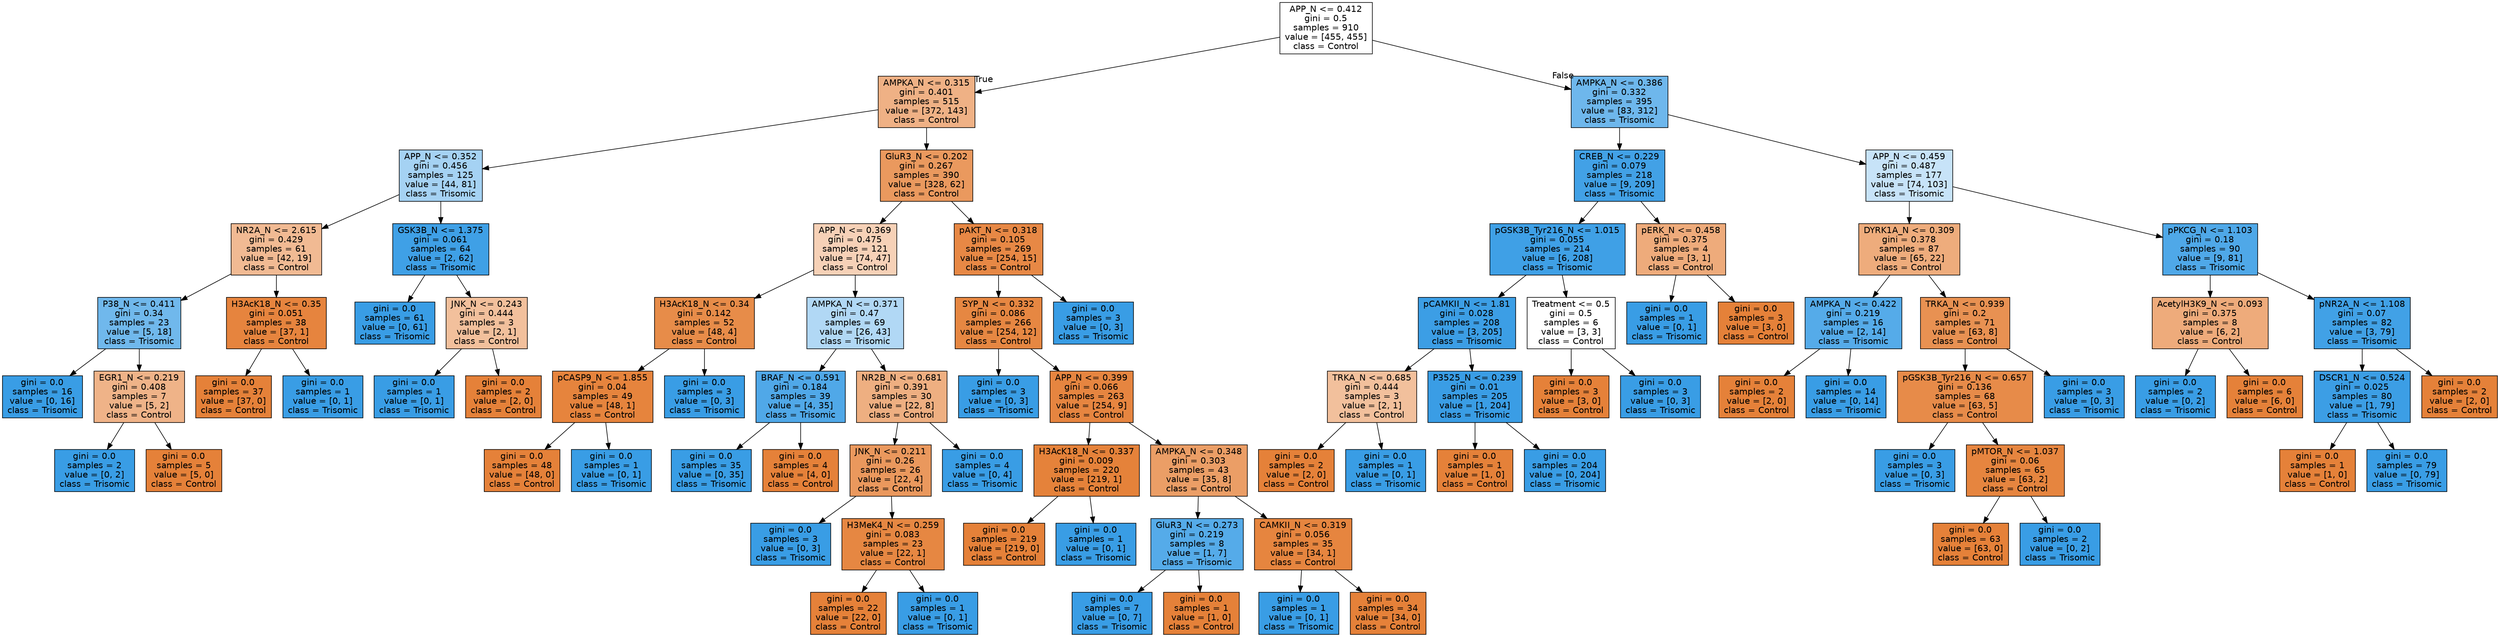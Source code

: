 digraph Tree {
node [shape=box, style="filled", color="black", fontname="helvetica"] ;
edge [fontname="helvetica"] ;
0 [label="APP_N <= 0.412\ngini = 0.5\nsamples = 910\nvalue = [455, 455]\nclass = Control", fillcolor="#ffffff"] ;
1 [label="AMPKA_N <= 0.315\ngini = 0.401\nsamples = 515\nvalue = [372, 143]\nclass = Control", fillcolor="#efb185"] ;
0 -> 1 [labeldistance=2.5, labelangle=45, headlabel="True"] ;
2 [label="APP_N <= 0.352\ngini = 0.456\nsamples = 125\nvalue = [44, 81]\nclass = Trisomic", fillcolor="#a5d2f3"] ;
1 -> 2 ;
3 [label="NR2A_N <= 2.615\ngini = 0.429\nsamples = 61\nvalue = [42, 19]\nclass = Control", fillcolor="#f1ba93"] ;
2 -> 3 ;
4 [label="P38_N <= 0.411\ngini = 0.34\nsamples = 23\nvalue = [5, 18]\nclass = Trisomic", fillcolor="#70b8ec"] ;
3 -> 4 ;
5 [label="gini = 0.0\nsamples = 16\nvalue = [0, 16]\nclass = Trisomic", fillcolor="#399de5"] ;
4 -> 5 ;
6 [label="EGR1_N <= 0.219\ngini = 0.408\nsamples = 7\nvalue = [5, 2]\nclass = Control", fillcolor="#efb388"] ;
4 -> 6 ;
7 [label="gini = 0.0\nsamples = 2\nvalue = [0, 2]\nclass = Trisomic", fillcolor="#399de5"] ;
6 -> 7 ;
8 [label="gini = 0.0\nsamples = 5\nvalue = [5, 0]\nclass = Control", fillcolor="#e58139"] ;
6 -> 8 ;
9 [label="H3AcK18_N <= 0.35\ngini = 0.051\nsamples = 38\nvalue = [37, 1]\nclass = Control", fillcolor="#e6843e"] ;
3 -> 9 ;
10 [label="gini = 0.0\nsamples = 37\nvalue = [37, 0]\nclass = Control", fillcolor="#e58139"] ;
9 -> 10 ;
11 [label="gini = 0.0\nsamples = 1\nvalue = [0, 1]\nclass = Trisomic", fillcolor="#399de5"] ;
9 -> 11 ;
12 [label="GSK3B_N <= 1.375\ngini = 0.061\nsamples = 64\nvalue = [2, 62]\nclass = Trisomic", fillcolor="#3fa0e6"] ;
2 -> 12 ;
13 [label="gini = 0.0\nsamples = 61\nvalue = [0, 61]\nclass = Trisomic", fillcolor="#399de5"] ;
12 -> 13 ;
14 [label="JNK_N <= 0.243\ngini = 0.444\nsamples = 3\nvalue = [2, 1]\nclass = Control", fillcolor="#f2c09c"] ;
12 -> 14 ;
15 [label="gini = 0.0\nsamples = 1\nvalue = [0, 1]\nclass = Trisomic", fillcolor="#399de5"] ;
14 -> 15 ;
16 [label="gini = 0.0\nsamples = 2\nvalue = [2, 0]\nclass = Control", fillcolor="#e58139"] ;
14 -> 16 ;
17 [label="GluR3_N <= 0.202\ngini = 0.267\nsamples = 390\nvalue = [328, 62]\nclass = Control", fillcolor="#ea995e"] ;
1 -> 17 ;
18 [label="APP_N <= 0.369\ngini = 0.475\nsamples = 121\nvalue = [74, 47]\nclass = Control", fillcolor="#f6d1b7"] ;
17 -> 18 ;
19 [label="H3AcK18_N <= 0.34\ngini = 0.142\nsamples = 52\nvalue = [48, 4]\nclass = Control", fillcolor="#e78c49"] ;
18 -> 19 ;
20 [label="pCASP9_N <= 1.855\ngini = 0.04\nsamples = 49\nvalue = [48, 1]\nclass = Control", fillcolor="#e6843d"] ;
19 -> 20 ;
21 [label="gini = 0.0\nsamples = 48\nvalue = [48, 0]\nclass = Control", fillcolor="#e58139"] ;
20 -> 21 ;
22 [label="gini = 0.0\nsamples = 1\nvalue = [0, 1]\nclass = Trisomic", fillcolor="#399de5"] ;
20 -> 22 ;
23 [label="gini = 0.0\nsamples = 3\nvalue = [0, 3]\nclass = Trisomic", fillcolor="#399de5"] ;
19 -> 23 ;
24 [label="AMPKA_N <= 0.371\ngini = 0.47\nsamples = 69\nvalue = [26, 43]\nclass = Trisomic", fillcolor="#b1d8f5"] ;
18 -> 24 ;
25 [label="BRAF_N <= 0.591\ngini = 0.184\nsamples = 39\nvalue = [4, 35]\nclass = Trisomic", fillcolor="#50a8e8"] ;
24 -> 25 ;
26 [label="gini = 0.0\nsamples = 35\nvalue = [0, 35]\nclass = Trisomic", fillcolor="#399de5"] ;
25 -> 26 ;
27 [label="gini = 0.0\nsamples = 4\nvalue = [4, 0]\nclass = Control", fillcolor="#e58139"] ;
25 -> 27 ;
28 [label="NR2B_N <= 0.681\ngini = 0.391\nsamples = 30\nvalue = [22, 8]\nclass = Control", fillcolor="#eeaf81"] ;
24 -> 28 ;
29 [label="JNK_N <= 0.211\ngini = 0.26\nsamples = 26\nvalue = [22, 4]\nclass = Control", fillcolor="#ea985d"] ;
28 -> 29 ;
30 [label="gini = 0.0\nsamples = 3\nvalue = [0, 3]\nclass = Trisomic", fillcolor="#399de5"] ;
29 -> 30 ;
31 [label="H3MeK4_N <= 0.259\ngini = 0.083\nsamples = 23\nvalue = [22, 1]\nclass = Control", fillcolor="#e68742"] ;
29 -> 31 ;
32 [label="gini = 0.0\nsamples = 22\nvalue = [22, 0]\nclass = Control", fillcolor="#e58139"] ;
31 -> 32 ;
33 [label="gini = 0.0\nsamples = 1\nvalue = [0, 1]\nclass = Trisomic", fillcolor="#399de5"] ;
31 -> 33 ;
34 [label="gini = 0.0\nsamples = 4\nvalue = [0, 4]\nclass = Trisomic", fillcolor="#399de5"] ;
28 -> 34 ;
35 [label="pAKT_N <= 0.318\ngini = 0.105\nsamples = 269\nvalue = [254, 15]\nclass = Control", fillcolor="#e78845"] ;
17 -> 35 ;
36 [label="SYP_N <= 0.332\ngini = 0.086\nsamples = 266\nvalue = [254, 12]\nclass = Control", fillcolor="#e68742"] ;
35 -> 36 ;
37 [label="gini = 0.0\nsamples = 3\nvalue = [0, 3]\nclass = Trisomic", fillcolor="#399de5"] ;
36 -> 37 ;
38 [label="APP_N <= 0.399\ngini = 0.066\nsamples = 263\nvalue = [254, 9]\nclass = Control", fillcolor="#e68540"] ;
36 -> 38 ;
39 [label="H3AcK18_N <= 0.337\ngini = 0.009\nsamples = 220\nvalue = [219, 1]\nclass = Control", fillcolor="#e5823a"] ;
38 -> 39 ;
40 [label="gini = 0.0\nsamples = 219\nvalue = [219, 0]\nclass = Control", fillcolor="#e58139"] ;
39 -> 40 ;
41 [label="gini = 0.0\nsamples = 1\nvalue = [0, 1]\nclass = Trisomic", fillcolor="#399de5"] ;
39 -> 41 ;
42 [label="AMPKA_N <= 0.348\ngini = 0.303\nsamples = 43\nvalue = [35, 8]\nclass = Control", fillcolor="#eb9e66"] ;
38 -> 42 ;
43 [label="GluR3_N <= 0.273\ngini = 0.219\nsamples = 8\nvalue = [1, 7]\nclass = Trisomic", fillcolor="#55abe9"] ;
42 -> 43 ;
44 [label="gini = 0.0\nsamples = 7\nvalue = [0, 7]\nclass = Trisomic", fillcolor="#399de5"] ;
43 -> 44 ;
45 [label="gini = 0.0\nsamples = 1\nvalue = [1, 0]\nclass = Control", fillcolor="#e58139"] ;
43 -> 45 ;
46 [label="CAMKII_N <= 0.319\ngini = 0.056\nsamples = 35\nvalue = [34, 1]\nclass = Control", fillcolor="#e6853f"] ;
42 -> 46 ;
47 [label="gini = 0.0\nsamples = 1\nvalue = [0, 1]\nclass = Trisomic", fillcolor="#399de5"] ;
46 -> 47 ;
48 [label="gini = 0.0\nsamples = 34\nvalue = [34, 0]\nclass = Control", fillcolor="#e58139"] ;
46 -> 48 ;
49 [label="gini = 0.0\nsamples = 3\nvalue = [0, 3]\nclass = Trisomic", fillcolor="#399de5"] ;
35 -> 49 ;
50 [label="AMPKA_N <= 0.386\ngini = 0.332\nsamples = 395\nvalue = [83, 312]\nclass = Trisomic", fillcolor="#6eb7ec"] ;
0 -> 50 [labeldistance=2.5, labelangle=-45, headlabel="False"] ;
51 [label="CREB_N <= 0.229\ngini = 0.079\nsamples = 218\nvalue = [9, 209]\nclass = Trisomic", fillcolor="#42a1e6"] ;
50 -> 51 ;
52 [label="pGSK3B_Tyr216_N <= 1.015\ngini = 0.055\nsamples = 214\nvalue = [6, 208]\nclass = Trisomic", fillcolor="#3fa0e6"] ;
51 -> 52 ;
53 [label="pCAMKII_N <= 1.81\ngini = 0.028\nsamples = 208\nvalue = [3, 205]\nclass = Trisomic", fillcolor="#3c9ee5"] ;
52 -> 53 ;
54 [label="TRKA_N <= 0.685\ngini = 0.444\nsamples = 3\nvalue = [2, 1]\nclass = Control", fillcolor="#f2c09c"] ;
53 -> 54 ;
55 [label="gini = 0.0\nsamples = 2\nvalue = [2, 0]\nclass = Control", fillcolor="#e58139"] ;
54 -> 55 ;
56 [label="gini = 0.0\nsamples = 1\nvalue = [0, 1]\nclass = Trisomic", fillcolor="#399de5"] ;
54 -> 56 ;
57 [label="P3525_N <= 0.239\ngini = 0.01\nsamples = 205\nvalue = [1, 204]\nclass = Trisomic", fillcolor="#3a9de5"] ;
53 -> 57 ;
58 [label="gini = 0.0\nsamples = 1\nvalue = [1, 0]\nclass = Control", fillcolor="#e58139"] ;
57 -> 58 ;
59 [label="gini = 0.0\nsamples = 204\nvalue = [0, 204]\nclass = Trisomic", fillcolor="#399de5"] ;
57 -> 59 ;
60 [label="Treatment <= 0.5\ngini = 0.5\nsamples = 6\nvalue = [3, 3]\nclass = Control", fillcolor="#ffffff"] ;
52 -> 60 ;
61 [label="gini = 0.0\nsamples = 3\nvalue = [3, 0]\nclass = Control", fillcolor="#e58139"] ;
60 -> 61 ;
62 [label="gini = 0.0\nsamples = 3\nvalue = [0, 3]\nclass = Trisomic", fillcolor="#399de5"] ;
60 -> 62 ;
63 [label="pERK_N <= 0.458\ngini = 0.375\nsamples = 4\nvalue = [3, 1]\nclass = Control", fillcolor="#eeab7b"] ;
51 -> 63 ;
64 [label="gini = 0.0\nsamples = 1\nvalue = [0, 1]\nclass = Trisomic", fillcolor="#399de5"] ;
63 -> 64 ;
65 [label="gini = 0.0\nsamples = 3\nvalue = [3, 0]\nclass = Control", fillcolor="#e58139"] ;
63 -> 65 ;
66 [label="APP_N <= 0.459\ngini = 0.487\nsamples = 177\nvalue = [74, 103]\nclass = Trisomic", fillcolor="#c7e3f8"] ;
50 -> 66 ;
67 [label="DYRK1A_N <= 0.309\ngini = 0.378\nsamples = 87\nvalue = [65, 22]\nclass = Control", fillcolor="#eeac7c"] ;
66 -> 67 ;
68 [label="AMPKA_N <= 0.422\ngini = 0.219\nsamples = 16\nvalue = [2, 14]\nclass = Trisomic", fillcolor="#55abe9"] ;
67 -> 68 ;
69 [label="gini = 0.0\nsamples = 2\nvalue = [2, 0]\nclass = Control", fillcolor="#e58139"] ;
68 -> 69 ;
70 [label="gini = 0.0\nsamples = 14\nvalue = [0, 14]\nclass = Trisomic", fillcolor="#399de5"] ;
68 -> 70 ;
71 [label="TRKA_N <= 0.939\ngini = 0.2\nsamples = 71\nvalue = [63, 8]\nclass = Control", fillcolor="#e89152"] ;
67 -> 71 ;
72 [label="pGSK3B_Tyr216_N <= 0.657\ngini = 0.136\nsamples = 68\nvalue = [63, 5]\nclass = Control", fillcolor="#e78b49"] ;
71 -> 72 ;
73 [label="gini = 0.0\nsamples = 3\nvalue = [0, 3]\nclass = Trisomic", fillcolor="#399de5"] ;
72 -> 73 ;
74 [label="pMTOR_N <= 1.037\ngini = 0.06\nsamples = 65\nvalue = [63, 2]\nclass = Control", fillcolor="#e6853f"] ;
72 -> 74 ;
75 [label="gini = 0.0\nsamples = 63\nvalue = [63, 0]\nclass = Control", fillcolor="#e58139"] ;
74 -> 75 ;
76 [label="gini = 0.0\nsamples = 2\nvalue = [0, 2]\nclass = Trisomic", fillcolor="#399de5"] ;
74 -> 76 ;
77 [label="gini = 0.0\nsamples = 3\nvalue = [0, 3]\nclass = Trisomic", fillcolor="#399de5"] ;
71 -> 77 ;
78 [label="pPKCG_N <= 1.103\ngini = 0.18\nsamples = 90\nvalue = [9, 81]\nclass = Trisomic", fillcolor="#4fa8e8"] ;
66 -> 78 ;
79 [label="AcetylH3K9_N <= 0.093\ngini = 0.375\nsamples = 8\nvalue = [6, 2]\nclass = Control", fillcolor="#eeab7b"] ;
78 -> 79 ;
80 [label="gini = 0.0\nsamples = 2\nvalue = [0, 2]\nclass = Trisomic", fillcolor="#399de5"] ;
79 -> 80 ;
81 [label="gini = 0.0\nsamples = 6\nvalue = [6, 0]\nclass = Control", fillcolor="#e58139"] ;
79 -> 81 ;
82 [label="pNR2A_N <= 1.108\ngini = 0.07\nsamples = 82\nvalue = [3, 79]\nclass = Trisomic", fillcolor="#41a1e6"] ;
78 -> 82 ;
83 [label="DSCR1_N <= 0.524\ngini = 0.025\nsamples = 80\nvalue = [1, 79]\nclass = Trisomic", fillcolor="#3c9ee5"] ;
82 -> 83 ;
84 [label="gini = 0.0\nsamples = 1\nvalue = [1, 0]\nclass = Control", fillcolor="#e58139"] ;
83 -> 84 ;
85 [label="gini = 0.0\nsamples = 79\nvalue = [0, 79]\nclass = Trisomic", fillcolor="#399de5"] ;
83 -> 85 ;
86 [label="gini = 0.0\nsamples = 2\nvalue = [2, 0]\nclass = Control", fillcolor="#e58139"] ;
82 -> 86 ;
}